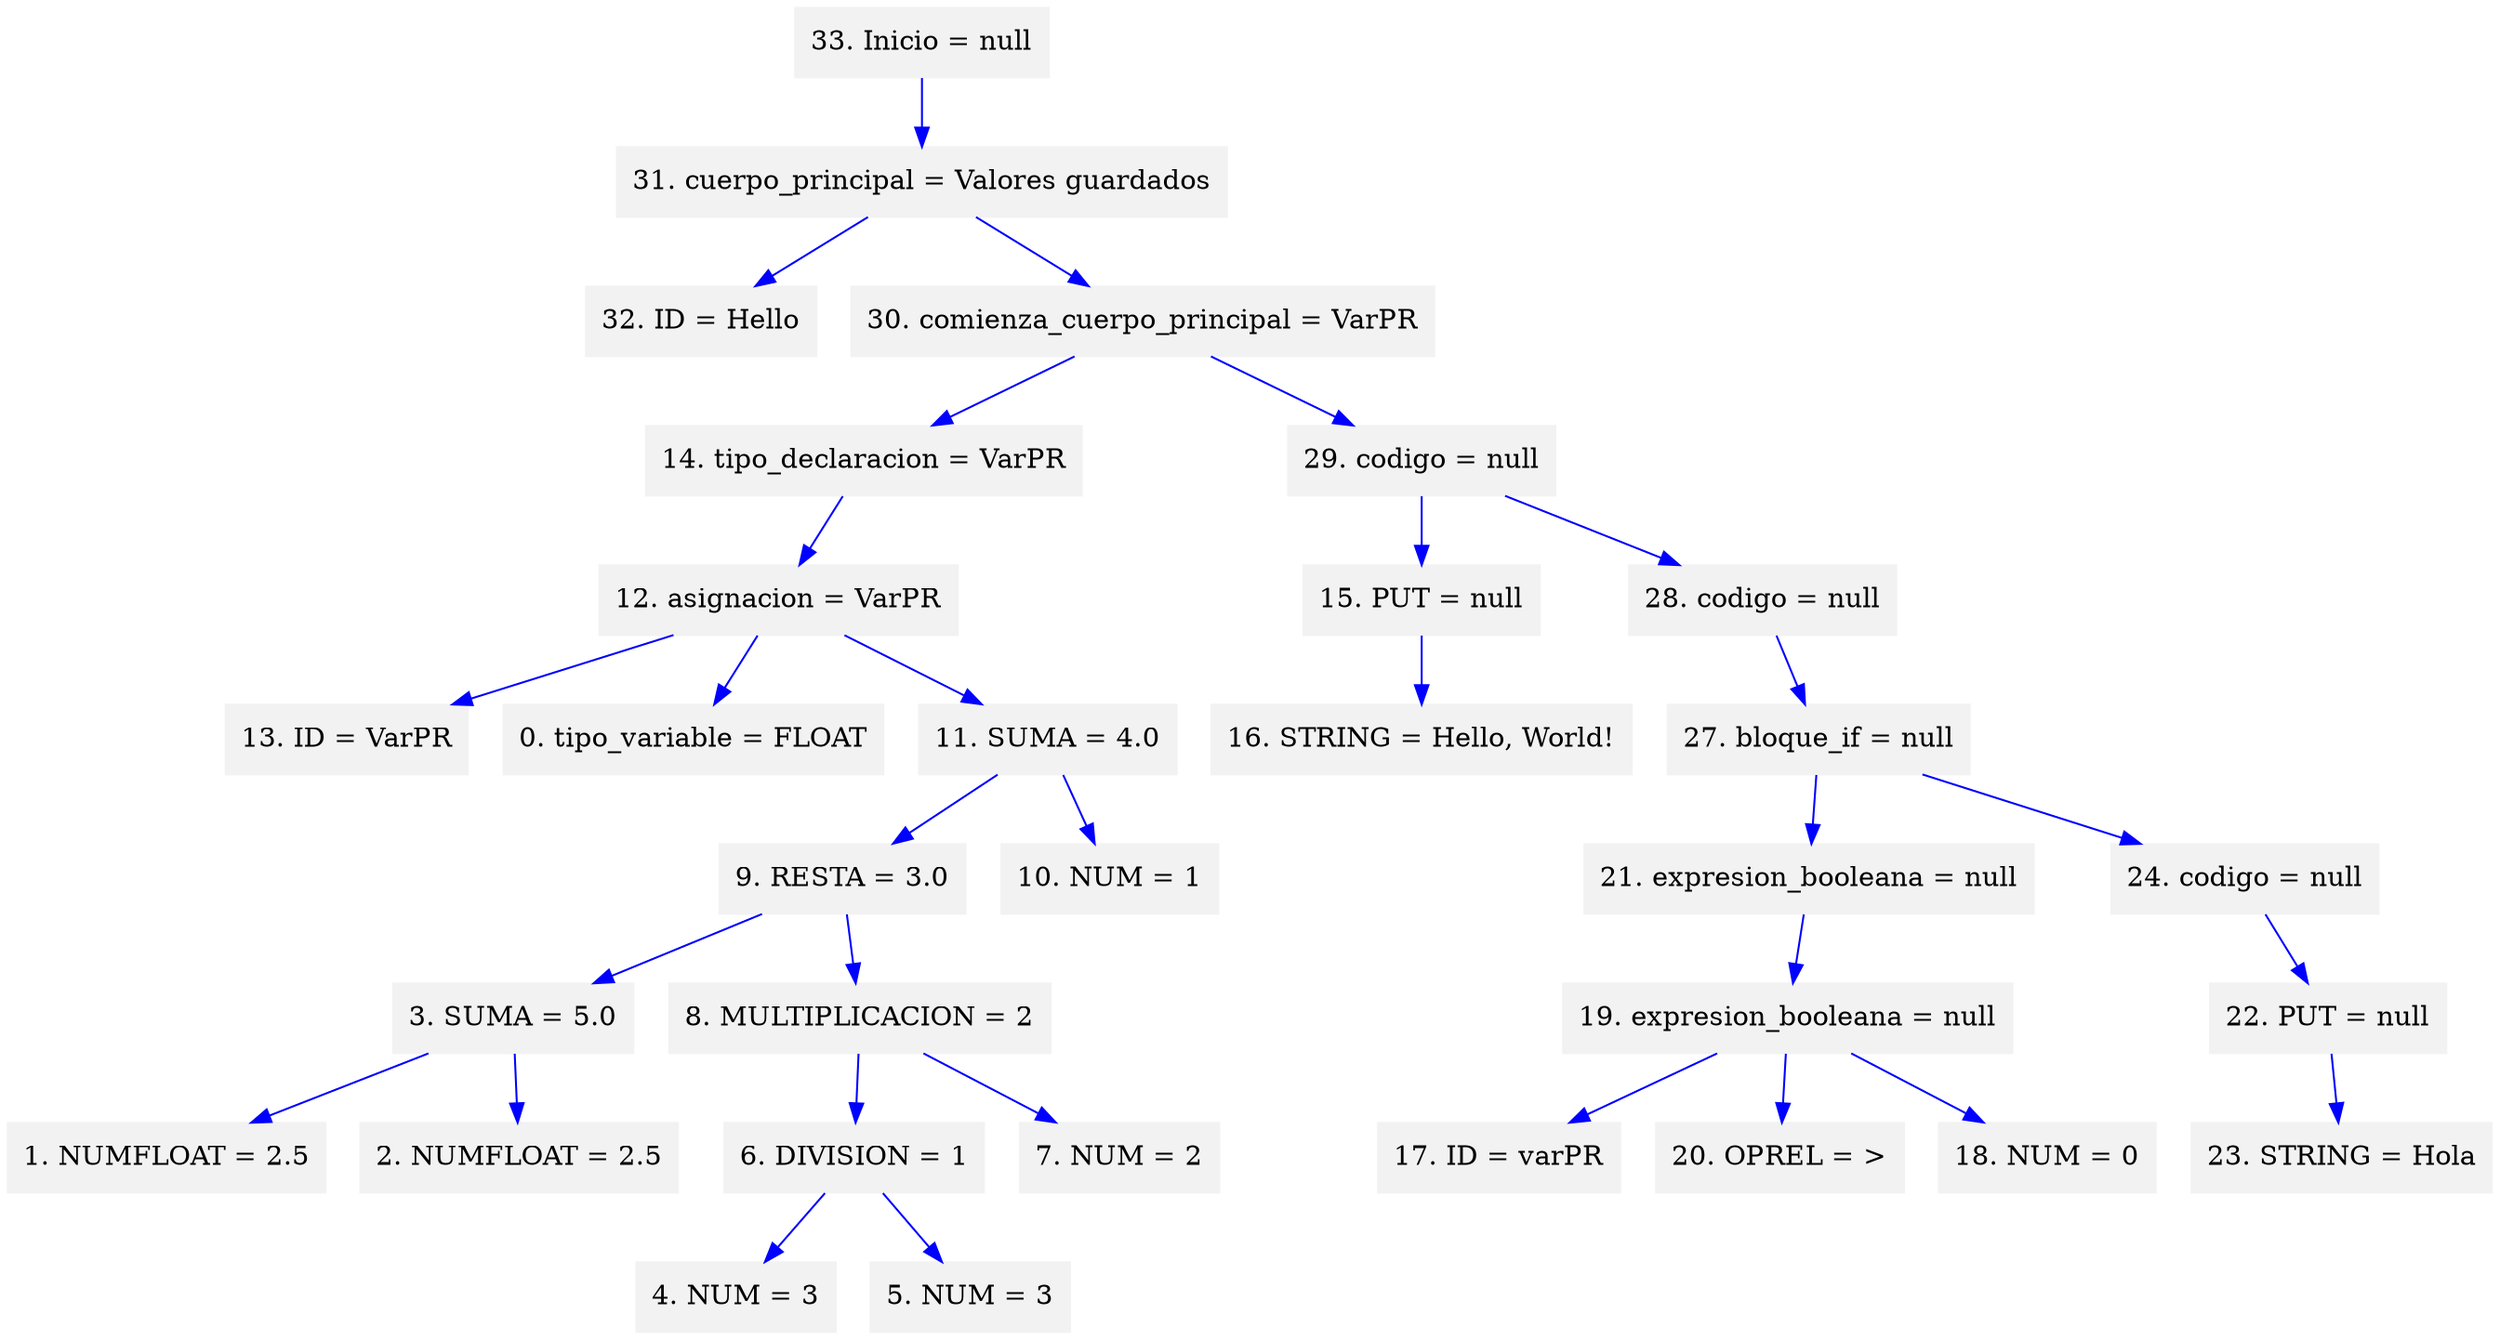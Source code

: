 digraph G {node[shape=box, style=filled, color=Gray95]; edge[color=blue];rankdir=UD 

"33. Inicio = null"->"31. cuerpo_principal = Valores guardados""31. cuerpo_principal = Valores guardados"->"32. ID = Hello""31. cuerpo_principal = Valores guardados"->"30. comienza_cuerpo_principal = VarPR""30. comienza_cuerpo_principal = VarPR"->"14. tipo_declaracion = VarPR""14. tipo_declaracion = VarPR"->"12. asignacion = VarPR""12. asignacion = VarPR"->"13. ID = VarPR""12. asignacion = VarPR"->"0. tipo_variable = FLOAT""12. asignacion = VarPR"->"11. SUMA = 4.0""11. SUMA = 4.0"->"9. RESTA = 3.0""9. RESTA = 3.0"->"3. SUMA = 5.0""3. SUMA = 5.0"->"1. NUMFLOAT = 2.5""3. SUMA = 5.0"->"2. NUMFLOAT = 2.5""9. RESTA = 3.0"->"8. MULTIPLICACION = 2""8. MULTIPLICACION = 2"->"6. DIVISION = 1""6. DIVISION = 1"->"4. NUM = 3""6. DIVISION = 1"->"5. NUM = 3""8. MULTIPLICACION = 2"->"7. NUM = 2""11. SUMA = 4.0"->"10. NUM = 1""30. comienza_cuerpo_principal = VarPR"->"29. codigo = null""29. codigo = null"->"15. PUT = null""15. PUT = null"->"16. STRING = Hello, World!""29. codigo = null"->"28. codigo = null""28. codigo = null"->"27. bloque_if = null""27. bloque_if = null"->"21. expresion_booleana = null""21. expresion_booleana = null"->"19. expresion_booleana = null""19. expresion_booleana = null"->"17. ID = varPR""19. expresion_booleana = null"->"20. OPREL = >""19. expresion_booleana = null"->"18. NUM = 0""27. bloque_if = null"->"24. codigo = null""24. codigo = null"->"22. PUT = null""22. PUT = null"->"23. STRING = Hola"

}
